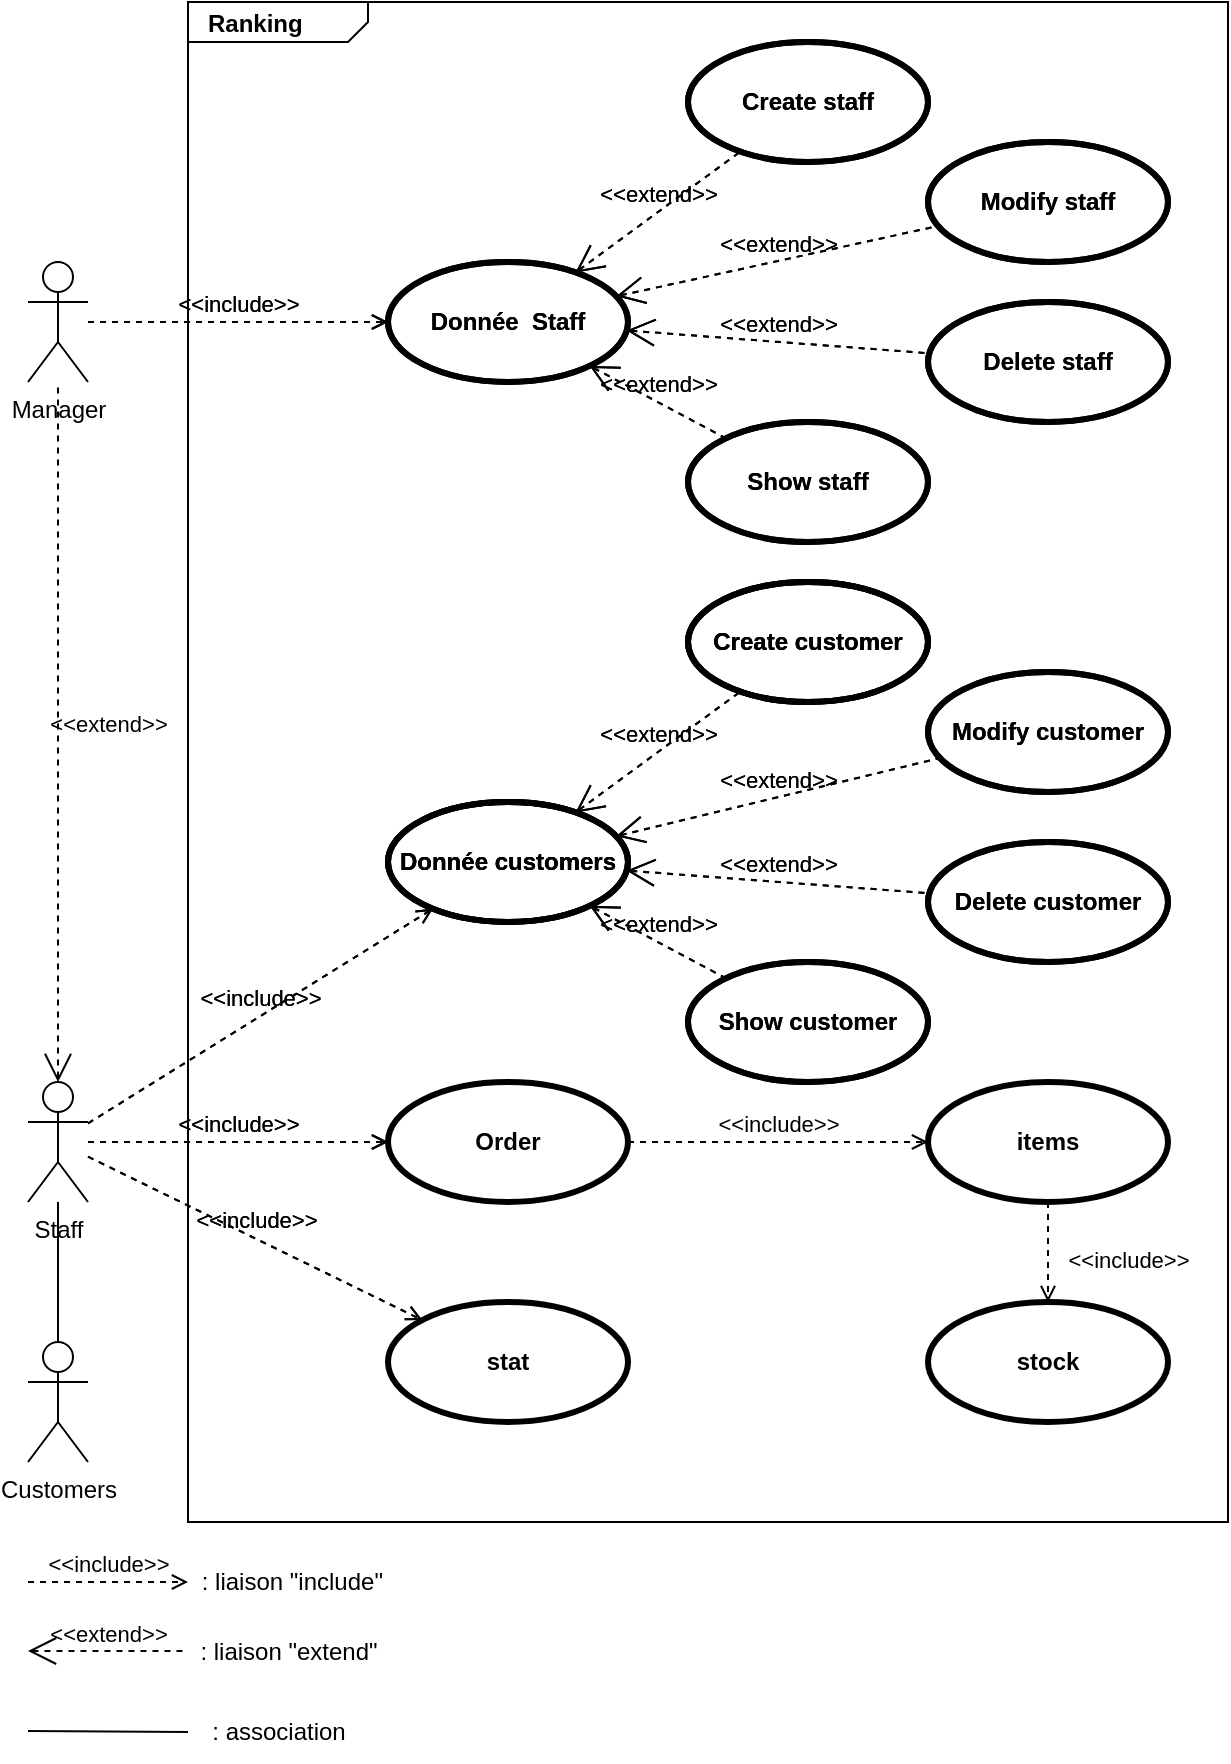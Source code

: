 <mxfile version="20.3.0" type="device" pages="5"><diagram id="yw_2JOUN2sELRxpjQE1k" name="Diag use case"><mxGraphModel dx="1038" dy="649" grid="1" gridSize="10" guides="1" tooltips="1" connect="1" arrows="1" fold="1" page="1" pageScale="1" pageWidth="827" pageHeight="1169" math="0" shadow="0"><root><mxCell id="0"/><mxCell id="1" parent="0"/><mxCell id="QHNm_jBr3AyCsfNkTOBc-62" value="&lt;p style=&quot;margin:0px;margin-top:4px;margin-left:10px;text-align:left;&quot;&gt;&lt;b&gt;Ranking&lt;/b&gt;&lt;/p&gt;" style="html=1;shape=mxgraph.sysml.package;html=1;overflow=fill;whiteSpace=wrap;fillColor=none;" parent="1" vertex="1"><mxGeometry x="120" y="40" width="520" height="760" as="geometry"/></mxCell><mxCell id="3awYt7qKahZpabFdS9xT-6" value="Staff" style="shape=umlActor;html=1;verticalLabelPosition=bottom;verticalAlign=top;align=center;fillColor=none;" parent="1" vertex="1"><mxGeometry x="40" y="580" width="30" height="60" as="geometry"/></mxCell><mxCell id="3awYt7qKahZpabFdS9xT-10" value="Donnée customers" style="shape=ellipse;html=1;strokeWidth=3;fontStyle=1;whiteSpace=wrap;align=center;perimeter=ellipsePerimeter;fillColor=none;" parent="1" vertex="1"><mxGeometry x="220" y="440" width="120" height="60" as="geometry"/></mxCell><mxCell id="3awYt7qKahZpabFdS9xT-11" value="Order" style="shape=ellipse;html=1;strokeWidth=3;fontStyle=1;whiteSpace=wrap;align=center;perimeter=ellipsePerimeter;fillColor=none;" parent="1" vertex="1"><mxGeometry x="220" y="580" width="120" height="60" as="geometry"/></mxCell><mxCell id="GmJ6NvU2K9QCvQzde59w-1" value="items" style="shape=ellipse;html=1;strokeWidth=3;fontStyle=1;whiteSpace=wrap;align=center;perimeter=ellipsePerimeter;fillColor=none;" parent="1" vertex="1"><mxGeometry x="490" y="580" width="120" height="60" as="geometry"/></mxCell><mxCell id="GmJ6NvU2K9QCvQzde59w-2" value="stock" style="shape=ellipse;html=1;strokeWidth=3;fontStyle=1;whiteSpace=wrap;align=center;perimeter=ellipsePerimeter;fillColor=none;" parent="1" vertex="1"><mxGeometry x="490" y="690" width="120" height="60" as="geometry"/></mxCell><mxCell id="GmJ6NvU2K9QCvQzde59w-5" value="&amp;lt;&amp;lt;include&amp;gt;&amp;gt;" style="edgeStyle=none;html=1;endArrow=open;verticalAlign=bottom;dashed=1;labelBackgroundColor=none;rounded=0;" parent="1" source="3awYt7qKahZpabFdS9xT-6" target="3awYt7qKahZpabFdS9xT-11" edge="1"><mxGeometry width="160" relative="1" as="geometry"><mxPoint x="190" y="400" as="sourcePoint"/><mxPoint x="350" y="400" as="targetPoint"/></mxGeometry></mxCell><mxCell id="GmJ6NvU2K9QCvQzde59w-6" value="&amp;lt;&amp;lt;include&amp;gt;&amp;gt;" style="edgeStyle=none;html=1;endArrow=open;verticalAlign=bottom;dashed=1;labelBackgroundColor=none;rounded=0;" parent="1" source="3awYt7qKahZpabFdS9xT-6" target="3awYt7qKahZpabFdS9xT-10" edge="1"><mxGeometry width="160" relative="1" as="geometry"><mxPoint x="80" y="546.0" as="sourcePoint"/><mxPoint x="237.059" y="504.118" as="targetPoint"/></mxGeometry></mxCell><mxCell id="GmJ6NvU2K9QCvQzde59w-7" value="&amp;lt;&amp;lt;include&amp;gt;&amp;gt;" style="edgeStyle=none;html=1;endArrow=open;verticalAlign=bottom;dashed=1;labelBackgroundColor=none;rounded=0;" parent="1" source="3awYt7qKahZpabFdS9xT-11" target="GmJ6NvU2K9QCvQzde59w-1" edge="1"><mxGeometry width="160" relative="1" as="geometry"><mxPoint x="90" y="556.0" as="sourcePoint"/><mxPoint x="247.059" y="514.118" as="targetPoint"/></mxGeometry></mxCell><mxCell id="GmJ6NvU2K9QCvQzde59w-8" value="&amp;lt;&amp;lt;include&amp;gt;&amp;gt;" style="edgeStyle=none;html=1;endArrow=open;verticalAlign=bottom;dashed=1;labelBackgroundColor=none;rounded=0;" parent="1" source="GmJ6NvU2K9QCvQzde59w-1" target="GmJ6NvU2K9QCvQzde59w-2" edge="1"><mxGeometry x="0.5" y="40" width="160" relative="1" as="geometry"><mxPoint x="100" y="566.0" as="sourcePoint"/><mxPoint x="257.059" y="524.118" as="targetPoint"/><mxPoint as="offset"/></mxGeometry></mxCell><mxCell id="GmJ6NvU2K9QCvQzde59w-10" value="&amp;lt;&amp;lt;include&amp;gt;&amp;gt;" style="edgeStyle=none;html=1;endArrow=open;verticalAlign=bottom;dashed=1;labelBackgroundColor=none;rounded=0;" parent="1" edge="1"><mxGeometry width="160" relative="1" as="geometry"><mxPoint x="70" y="200" as="sourcePoint"/><mxPoint x="220" y="200" as="targetPoint"/></mxGeometry></mxCell><mxCell id="QHNm_jBr3AyCsfNkTOBc-1" value="stat" style="shape=ellipse;html=1;strokeWidth=3;fontStyle=1;whiteSpace=wrap;align=center;perimeter=ellipsePerimeter;fillColor=none;" parent="1" vertex="1"><mxGeometry x="220" y="690" width="120" height="60" as="geometry"/></mxCell><mxCell id="QHNm_jBr3AyCsfNkTOBc-2" value="&amp;lt;&amp;lt;include&amp;gt;&amp;gt;" style="edgeStyle=none;html=1;endArrow=open;verticalAlign=bottom;dashed=1;labelBackgroundColor=none;rounded=0;" parent="1" source="3awYt7qKahZpabFdS9xT-6" target="QHNm_jBr3AyCsfNkTOBc-1" edge="1"><mxGeometry width="160" relative="1" as="geometry"><mxPoint x="80" y="549.333" as="sourcePoint"/><mxPoint x="230.236" y="542.656" as="targetPoint"/></mxGeometry></mxCell><mxCell id="QHNm_jBr3AyCsfNkTOBc-3" value="Modify customer" style="shape=ellipse;html=1;strokeWidth=3;fontStyle=1;whiteSpace=wrap;align=center;perimeter=ellipsePerimeter;fillColor=none;" parent="1" vertex="1"><mxGeometry x="490" y="375" width="120" height="60" as="geometry"/></mxCell><mxCell id="QHNm_jBr3AyCsfNkTOBc-4" value="Delete customer" style="shape=ellipse;html=1;strokeWidth=3;fontStyle=1;whiteSpace=wrap;align=center;perimeter=ellipsePerimeter;fillColor=none;" parent="1" vertex="1"><mxGeometry x="490" y="460" width="120" height="60" as="geometry"/></mxCell><mxCell id="QHNm_jBr3AyCsfNkTOBc-5" value="Show customer" style="shape=ellipse;html=1;strokeWidth=3;fontStyle=1;whiteSpace=wrap;align=center;perimeter=ellipsePerimeter;fillColor=none;" parent="1" vertex="1"><mxGeometry x="370" y="520" width="120" height="60" as="geometry"/></mxCell><mxCell id="QHNm_jBr3AyCsfNkTOBc-6" value="Create customer" style="shape=ellipse;html=1;strokeWidth=3;fontStyle=1;whiteSpace=wrap;align=center;perimeter=ellipsePerimeter;fillColor=none;" parent="1" vertex="1"><mxGeometry x="370" y="330" width="120" height="60" as="geometry"/></mxCell><mxCell id="QHNm_jBr3AyCsfNkTOBc-12" value="&amp;lt;&amp;lt;extend&amp;gt;&amp;gt;" style="edgeStyle=none;html=1;startArrow=open;endArrow=none;startSize=12;verticalAlign=bottom;dashed=1;labelBackgroundColor=none;rounded=0;" parent="1" source="3awYt7qKahZpabFdS9xT-10" target="QHNm_jBr3AyCsfNkTOBc-6" edge="1"><mxGeometry width="160" relative="1" as="geometry"><mxPoint x="210" y="470" as="sourcePoint"/><mxPoint x="370" y="470" as="targetPoint"/></mxGeometry></mxCell><mxCell id="QHNm_jBr3AyCsfNkTOBc-14" value="&amp;lt;&amp;lt;extend&amp;gt;&amp;gt;" style="edgeStyle=none;html=1;startArrow=open;endArrow=none;startSize=12;verticalAlign=bottom;dashed=1;labelBackgroundColor=none;rounded=0;" parent="1" source="3awYt7qKahZpabFdS9xT-10" target="QHNm_jBr3AyCsfNkTOBc-3" edge="1"><mxGeometry width="160" relative="1" as="geometry"><mxPoint x="323.818" y="455.219" as="sourcePoint"/><mxPoint x="406.2" y="394.787" as="targetPoint"/></mxGeometry></mxCell><mxCell id="QHNm_jBr3AyCsfNkTOBc-15" value="&amp;lt;&amp;lt;extend&amp;gt;&amp;gt;" style="edgeStyle=none;html=1;startArrow=open;endArrow=none;startSize=12;verticalAlign=bottom;dashed=1;labelBackgroundColor=none;rounded=0;" parent="1" source="3awYt7qKahZpabFdS9xT-10" target="QHNm_jBr3AyCsfNkTOBc-4" edge="1"><mxGeometry width="160" relative="1" as="geometry"><mxPoint x="344.209" y="467.141" as="sourcePoint"/><mxPoint x="505.94" y="428.014" as="targetPoint"/></mxGeometry></mxCell><mxCell id="QHNm_jBr3AyCsfNkTOBc-16" value="&amp;lt;&amp;lt;extend&amp;gt;&amp;gt;" style="edgeStyle=none;html=1;startArrow=open;endArrow=none;startSize=12;verticalAlign=bottom;dashed=1;labelBackgroundColor=none;rounded=0;" parent="1" source="3awYt7qKahZpabFdS9xT-10" target="QHNm_jBr3AyCsfNkTOBc-5" edge="1"><mxGeometry width="160" relative="1" as="geometry"><mxPoint x="349.397" y="484.243" as="sourcePoint"/><mxPoint x="500.648" y="495.604" as="targetPoint"/></mxGeometry></mxCell><mxCell id="QHNm_jBr3AyCsfNkTOBc-27" value="Donnée customers" style="shape=ellipse;html=1;strokeWidth=3;fontStyle=1;whiteSpace=wrap;align=center;perimeter=ellipsePerimeter;fillColor=none;" parent="1" vertex="1"><mxGeometry x="220" y="440" width="120" height="60" as="geometry"/></mxCell><mxCell id="QHNm_jBr3AyCsfNkTOBc-28" value="Create customer" style="shape=ellipse;html=1;strokeWidth=3;fontStyle=1;whiteSpace=wrap;align=center;perimeter=ellipsePerimeter;fillColor=none;" parent="1" vertex="1"><mxGeometry x="370" y="330" width="120" height="60" as="geometry"/></mxCell><mxCell id="QHNm_jBr3AyCsfNkTOBc-29" value="Delete staff" style="shape=ellipse;html=1;strokeWidth=3;fontStyle=1;whiteSpace=wrap;align=center;perimeter=ellipsePerimeter;fillColor=none;" parent="1" vertex="1"><mxGeometry x="490" y="190" width="120" height="60" as="geometry"/></mxCell><mxCell id="QHNm_jBr3AyCsfNkTOBc-30" value="Show staff" style="shape=ellipse;html=1;strokeWidth=3;fontStyle=1;whiteSpace=wrap;align=center;perimeter=ellipsePerimeter;fillColor=none;" parent="1" vertex="1"><mxGeometry x="370" y="250" width="120" height="60" as="geometry"/></mxCell><mxCell id="QHNm_jBr3AyCsfNkTOBc-31" value="&amp;lt;&amp;lt;extend&amp;gt;&amp;gt;" style="edgeStyle=none;html=1;startArrow=open;endArrow=none;startSize=12;verticalAlign=bottom;dashed=1;labelBackgroundColor=none;rounded=0;" parent="1" edge="1"><mxGeometry width="160" relative="1" as="geometry"><mxPoint x="313.818" y="175.219" as="sourcePoint"/><mxPoint x="396.2" y="114.787" as="targetPoint"/></mxGeometry></mxCell><mxCell id="QHNm_jBr3AyCsfNkTOBc-32" value="&amp;lt;&amp;lt;extend&amp;gt;&amp;gt;" style="edgeStyle=none;html=1;startArrow=open;endArrow=none;startSize=12;verticalAlign=bottom;dashed=1;labelBackgroundColor=none;rounded=0;" parent="1" target="QHNm_jBr3AyCsfNkTOBc-37" edge="1"><mxGeometry width="160" relative="1" as="geometry"><mxPoint x="334.209" y="187.141" as="sourcePoint"/><mxPoint x="495.94" y="148.014" as="targetPoint"/></mxGeometry></mxCell><mxCell id="QHNm_jBr3AyCsfNkTOBc-33" value="&amp;lt;&amp;lt;extend&amp;gt;&amp;gt;" style="edgeStyle=none;html=1;startArrow=open;endArrow=none;startSize=12;verticalAlign=bottom;dashed=1;labelBackgroundColor=none;rounded=0;" parent="1" target="QHNm_jBr3AyCsfNkTOBc-29" edge="1"><mxGeometry width="160" relative="1" as="geometry"><mxPoint x="339.397" y="204.243" as="sourcePoint"/><mxPoint x="505.94" y="158.014" as="targetPoint"/></mxGeometry></mxCell><mxCell id="QHNm_jBr3AyCsfNkTOBc-34" value="&amp;lt;&amp;lt;extend&amp;gt;&amp;gt;" style="edgeStyle=none;html=1;startArrow=open;endArrow=none;startSize=12;verticalAlign=bottom;dashed=1;labelBackgroundColor=none;rounded=0;" parent="1" target="QHNm_jBr3AyCsfNkTOBc-30" edge="1"><mxGeometry width="160" relative="1" as="geometry"><mxPoint x="320.885" y="221.957" as="sourcePoint"/><mxPoint x="500.648" y="225.604" as="targetPoint"/></mxGeometry></mxCell><mxCell id="QHNm_jBr3AyCsfNkTOBc-35" value="Donnée&amp;nbsp; Staff" style="shape=ellipse;html=1;strokeWidth=3;fontStyle=1;whiteSpace=wrap;align=center;perimeter=ellipsePerimeter;fillColor=none;" parent="1" vertex="1"><mxGeometry x="220" y="170" width="120" height="60" as="geometry"/></mxCell><mxCell id="QHNm_jBr3AyCsfNkTOBc-36" value="Create staff" style="shape=ellipse;html=1;strokeWidth=3;fontStyle=1;whiteSpace=wrap;align=center;perimeter=ellipsePerimeter;fillColor=none;" parent="1" vertex="1"><mxGeometry x="370" y="60" width="120" height="60" as="geometry"/></mxCell><mxCell id="QHNm_jBr3AyCsfNkTOBc-37" value="Modify staff" style="shape=ellipse;html=1;strokeWidth=3;fontStyle=1;whiteSpace=wrap;align=center;perimeter=ellipsePerimeter;fillColor=none;" parent="1" vertex="1"><mxGeometry x="490" y="110" width="120" height="60" as="geometry"/></mxCell><mxCell id="QHNm_jBr3AyCsfNkTOBc-39" value="&amp;lt;&amp;lt;include&amp;gt;&amp;gt;" style="edgeStyle=none;html=1;endArrow=open;verticalAlign=bottom;dashed=1;labelBackgroundColor=none;rounded=0;" parent="1" edge="1"><mxGeometry width="160" relative="1" as="geometry"><mxPoint x="70" y="200" as="sourcePoint"/><mxPoint x="220" y="200" as="targetPoint"/></mxGeometry></mxCell><mxCell id="QHNm_jBr3AyCsfNkTOBc-40" value="Donnée&amp;nbsp; Staff" style="shape=ellipse;html=1;strokeWidth=3;fontStyle=1;whiteSpace=wrap;align=center;perimeter=ellipsePerimeter;fillColor=none;" parent="1" vertex="1"><mxGeometry x="220" y="170" width="120" height="60" as="geometry"/></mxCell><mxCell id="QHNm_jBr3AyCsfNkTOBc-41" value="Create staff" style="shape=ellipse;html=1;strokeWidth=3;fontStyle=1;whiteSpace=wrap;align=center;perimeter=ellipsePerimeter;fillColor=none;" parent="1" vertex="1"><mxGeometry x="370" y="60" width="120" height="60" as="geometry"/></mxCell><mxCell id="QHNm_jBr3AyCsfNkTOBc-42" value="&amp;lt;&amp;lt;extend&amp;gt;&amp;gt;" style="edgeStyle=none;html=1;startArrow=open;endArrow=none;startSize=12;verticalAlign=bottom;dashed=1;labelBackgroundColor=none;rounded=0;" parent="1" edge="1"><mxGeometry width="160" relative="1" as="geometry"><mxPoint x="313.818" y="175.219" as="sourcePoint"/><mxPoint x="396.2" y="114.787" as="targetPoint"/></mxGeometry></mxCell><mxCell id="QHNm_jBr3AyCsfNkTOBc-43" value="&amp;lt;&amp;lt;extend&amp;gt;&amp;gt;" style="edgeStyle=none;html=1;startArrow=open;endArrow=none;startSize=12;verticalAlign=bottom;dashed=1;labelBackgroundColor=none;rounded=0;" parent="1" target="QHNm_jBr3AyCsfNkTOBc-48" edge="1"><mxGeometry width="160" relative="1" as="geometry"><mxPoint x="334.209" y="187.141" as="sourcePoint"/><mxPoint x="495.94" y="148.014" as="targetPoint"/></mxGeometry></mxCell><mxCell id="QHNm_jBr3AyCsfNkTOBc-44" value="&amp;lt;&amp;lt;extend&amp;gt;&amp;gt;" style="edgeStyle=none;html=1;startArrow=open;endArrow=none;startSize=12;verticalAlign=bottom;dashed=1;labelBackgroundColor=none;rounded=0;" parent="1" target="QHNm_jBr3AyCsfNkTOBc-47" edge="1"><mxGeometry width="160" relative="1" as="geometry"><mxPoint x="339.397" y="204.243" as="sourcePoint"/><mxPoint x="505.94" y="158.014" as="targetPoint"/></mxGeometry></mxCell><mxCell id="QHNm_jBr3AyCsfNkTOBc-45" value="&amp;lt;&amp;lt;extend&amp;gt;&amp;gt;" style="edgeStyle=none;html=1;startArrow=open;endArrow=none;startSize=12;verticalAlign=bottom;dashed=1;labelBackgroundColor=none;rounded=0;" parent="1" target="QHNm_jBr3AyCsfNkTOBc-46" edge="1"><mxGeometry width="160" relative="1" as="geometry"><mxPoint x="320.885" y="221.957" as="sourcePoint"/><mxPoint x="500.648" y="225.604" as="targetPoint"/></mxGeometry></mxCell><mxCell id="QHNm_jBr3AyCsfNkTOBc-46" value="Show staff" style="shape=ellipse;html=1;strokeWidth=3;fontStyle=1;whiteSpace=wrap;align=center;perimeter=ellipsePerimeter;fillColor=none;" parent="1" vertex="1"><mxGeometry x="370" y="250" width="120" height="60" as="geometry"/></mxCell><mxCell id="QHNm_jBr3AyCsfNkTOBc-47" value="Delete staff" style="shape=ellipse;html=1;strokeWidth=3;fontStyle=1;whiteSpace=wrap;align=center;perimeter=ellipsePerimeter;fillColor=none;" parent="1" vertex="1"><mxGeometry x="490" y="190" width="120" height="60" as="geometry"/></mxCell><mxCell id="QHNm_jBr3AyCsfNkTOBc-48" value="Modify staff" style="shape=ellipse;html=1;strokeWidth=3;fontStyle=1;whiteSpace=wrap;align=center;perimeter=ellipsePerimeter;fillColor=none;" parent="1" vertex="1"><mxGeometry x="490" y="110" width="120" height="60" as="geometry"/></mxCell><mxCell id="QHNm_jBr3AyCsfNkTOBc-49" value="Create customer" style="shape=ellipse;html=1;strokeWidth=3;fontStyle=1;whiteSpace=wrap;align=center;perimeter=ellipsePerimeter;fillColor=none;" parent="1" vertex="1"><mxGeometry x="370" y="330" width="120" height="60" as="geometry"/></mxCell><mxCell id="QHNm_jBr3AyCsfNkTOBc-50" value="Donnée customers" style="shape=ellipse;html=1;strokeWidth=3;fontStyle=1;whiteSpace=wrap;align=center;perimeter=ellipsePerimeter;fillColor=none;" parent="1" vertex="1"><mxGeometry x="220" y="440" width="120" height="60" as="geometry"/></mxCell><mxCell id="QHNm_jBr3AyCsfNkTOBc-51" value="&amp;lt;&amp;lt;extend&amp;gt;&amp;gt;" style="edgeStyle=none;html=1;startArrow=open;endArrow=none;startSize=12;verticalAlign=bottom;dashed=1;labelBackgroundColor=none;rounded=0;" parent="1" edge="1"><mxGeometry width="160" relative="1" as="geometry"><mxPoint x="313.818" y="445.219" as="sourcePoint"/><mxPoint x="396.2" y="384.787" as="targetPoint"/></mxGeometry></mxCell><mxCell id="QHNm_jBr3AyCsfNkTOBc-52" value="&amp;lt;&amp;lt;extend&amp;gt;&amp;gt;" style="edgeStyle=none;html=1;startArrow=open;endArrow=none;startSize=12;verticalAlign=bottom;dashed=1;labelBackgroundColor=none;rounded=0;" parent="1" target="QHNm_jBr3AyCsfNkTOBc-57" edge="1"><mxGeometry width="160" relative="1" as="geometry"><mxPoint x="334.209" y="457.141" as="sourcePoint"/><mxPoint x="406.2" y="394.787" as="targetPoint"/></mxGeometry></mxCell><mxCell id="QHNm_jBr3AyCsfNkTOBc-53" value="&amp;lt;&amp;lt;extend&amp;gt;&amp;gt;" style="edgeStyle=none;html=1;startArrow=open;endArrow=none;startSize=12;verticalAlign=bottom;dashed=1;labelBackgroundColor=none;rounded=0;" parent="1" target="QHNm_jBr3AyCsfNkTOBc-56" edge="1"><mxGeometry width="160" relative="1" as="geometry"><mxPoint x="339.397" y="474.243" as="sourcePoint"/><mxPoint x="505.94" y="428.014" as="targetPoint"/></mxGeometry></mxCell><mxCell id="QHNm_jBr3AyCsfNkTOBc-54" value="&amp;lt;&amp;lt;extend&amp;gt;&amp;gt;" style="edgeStyle=none;html=1;startArrow=open;endArrow=none;startSize=12;verticalAlign=bottom;dashed=1;labelBackgroundColor=none;rounded=0;" parent="1" target="QHNm_jBr3AyCsfNkTOBc-55" edge="1"><mxGeometry width="160" relative="1" as="geometry"><mxPoint x="320.885" y="491.957" as="sourcePoint"/><mxPoint x="500.648" y="495.604" as="targetPoint"/></mxGeometry></mxCell><mxCell id="QHNm_jBr3AyCsfNkTOBc-55" value="Show customer" style="shape=ellipse;html=1;strokeWidth=3;fontStyle=1;whiteSpace=wrap;align=center;perimeter=ellipsePerimeter;fillColor=none;" parent="1" vertex="1"><mxGeometry x="370" y="520" width="120" height="60" as="geometry"/></mxCell><mxCell id="QHNm_jBr3AyCsfNkTOBc-56" value="Delete customer" style="shape=ellipse;html=1;strokeWidth=3;fontStyle=1;whiteSpace=wrap;align=center;perimeter=ellipsePerimeter;fillColor=none;" parent="1" vertex="1"><mxGeometry x="490" y="460" width="120" height="60" as="geometry"/></mxCell><mxCell id="QHNm_jBr3AyCsfNkTOBc-57" value="Modify customer" style="shape=ellipse;html=1;strokeWidth=3;fontStyle=1;whiteSpace=wrap;align=center;perimeter=ellipsePerimeter;fillColor=none;" parent="1" vertex="1"><mxGeometry x="490" y="375" width="120" height="60" as="geometry"/></mxCell><mxCell id="QHNm_jBr3AyCsfNkTOBc-58" value="&amp;lt;&amp;lt;include&amp;gt;&amp;gt;" style="edgeStyle=none;html=1;endArrow=open;verticalAlign=bottom;dashed=1;labelBackgroundColor=none;rounded=0;" parent="1" edge="1"><mxGeometry width="160" relative="1" as="geometry"><mxPoint x="70" y="600.667" as="sourcePoint"/><mxPoint x="242.417" y="493.385" as="targetPoint"/></mxGeometry></mxCell><mxCell id="QHNm_jBr3AyCsfNkTOBc-59" value="&amp;lt;&amp;lt;include&amp;gt;&amp;gt;" style="edgeStyle=none;html=1;endArrow=open;verticalAlign=bottom;dashed=1;labelBackgroundColor=none;rounded=0;" parent="1" edge="1"><mxGeometry width="160" relative="1" as="geometry"><mxPoint x="70" y="610" as="sourcePoint"/><mxPoint x="220" y="610" as="targetPoint"/></mxGeometry></mxCell><mxCell id="QHNm_jBr3AyCsfNkTOBc-60" value="&amp;lt;&amp;lt;include&amp;gt;&amp;gt;" style="edgeStyle=none;html=1;endArrow=open;verticalAlign=bottom;dashed=1;labelBackgroundColor=none;rounded=0;" parent="1" edge="1"><mxGeometry width="160" relative="1" as="geometry"><mxPoint x="70" y="617.333" as="sourcePoint"/><mxPoint x="237.1" y="699.026" as="targetPoint"/></mxGeometry></mxCell><mxCell id="QHNm_jBr3AyCsfNkTOBc-63" value="Customers" style="shape=umlActor;html=1;verticalLabelPosition=bottom;verticalAlign=top;align=center;fillColor=none;" parent="1" vertex="1"><mxGeometry x="40" y="710" width="30" height="60" as="geometry"/></mxCell><mxCell id="QHNm_jBr3AyCsfNkTOBc-64" value="Manager" style="shape=umlActor;html=1;verticalLabelPosition=bottom;verticalAlign=top;align=center;fillColor=none;" parent="1" vertex="1"><mxGeometry x="40" y="170" width="30" height="60" as="geometry"/></mxCell><mxCell id="QHNm_jBr3AyCsfNkTOBc-65" value="&amp;lt;&amp;lt;extend&amp;gt;&amp;gt;" style="edgeStyle=none;html=1;startArrow=open;endArrow=none;startSize=12;verticalAlign=bottom;dashed=1;labelBackgroundColor=none;rounded=0;" parent="1" source="3awYt7qKahZpabFdS9xT-6" target="QHNm_jBr3AyCsfNkTOBc-64" edge="1"><mxGeometry x="-0.029" y="-25" width="160" relative="1" as="geometry"><mxPoint x="180" y="460" as="sourcePoint"/><mxPoint x="340" y="460" as="targetPoint"/><mxPoint as="offset"/></mxGeometry></mxCell><mxCell id="QHNm_jBr3AyCsfNkTOBc-69" value="&amp;lt;&amp;lt;include&amp;gt;&amp;gt;" style="edgeStyle=none;html=1;endArrow=open;verticalAlign=bottom;dashed=1;labelBackgroundColor=none;rounded=0;" parent="1" edge="1"><mxGeometry width="160" relative="1" as="geometry"><mxPoint x="40" y="830" as="sourcePoint"/><mxPoint x="120" y="830" as="targetPoint"/></mxGeometry></mxCell><mxCell id="QHNm_jBr3AyCsfNkTOBc-70" value="&amp;nbsp;: liaison &quot;include&quot;" style="text;html=1;align=center;verticalAlign=middle;resizable=0;points=[];autosize=1;strokeColor=none;fillColor=none;" parent="1" vertex="1"><mxGeometry x="110" y="815" width="120" height="30" as="geometry"/></mxCell><mxCell id="QHNm_jBr3AyCsfNkTOBc-71" value="&amp;lt;&amp;lt;extend&amp;gt;&amp;gt;" style="edgeStyle=none;html=1;startArrow=open;endArrow=none;startSize=12;verticalAlign=bottom;dashed=1;labelBackgroundColor=none;rounded=0;" parent="1" edge="1"><mxGeometry width="160" relative="1" as="geometry"><mxPoint x="40" y="864.5" as="sourcePoint"/><mxPoint x="120" y="864.5" as="targetPoint"/></mxGeometry></mxCell><mxCell id="QHNm_jBr3AyCsfNkTOBc-72" value=": liaison &quot;extend&quot;" style="text;html=1;align=center;verticalAlign=middle;resizable=0;points=[];autosize=1;strokeColor=none;fillColor=none;" parent="1" vertex="1"><mxGeometry x="115" y="850" width="110" height="30" as="geometry"/></mxCell><mxCell id="QHNm_jBr3AyCsfNkTOBc-74" value=": association" style="text;html=1;align=center;verticalAlign=middle;resizable=0;points=[];autosize=1;strokeColor=none;fillColor=none;" parent="1" vertex="1"><mxGeometry x="120" y="890" width="90" height="30" as="geometry"/></mxCell><mxCell id="QHNm_jBr3AyCsfNkTOBc-76" value="" style="edgeStyle=none;html=1;endArrow=none;verticalAlign=bottom;rounded=0;entryX=0.5;entryY=0;entryDx=0;entryDy=0;entryPerimeter=0;" parent="1" source="3awYt7qKahZpabFdS9xT-6" target="QHNm_jBr3AyCsfNkTOBc-63" edge="1"><mxGeometry width="160" relative="1" as="geometry"><mxPoint x="280" y="670" as="sourcePoint"/><mxPoint x="440" y="670" as="targetPoint"/></mxGeometry></mxCell><mxCell id="QHNm_jBr3AyCsfNkTOBc-77" value="" style="edgeStyle=none;html=1;endArrow=none;verticalAlign=bottom;rounded=0;" parent="1" edge="1"><mxGeometry width="160" relative="1" as="geometry"><mxPoint x="40" y="904.5" as="sourcePoint"/><mxPoint x="120" y="905" as="targetPoint"/></mxGeometry></mxCell></root></mxGraphModel></diagram><diagram id="9SzkXUUQq0qsE2Vf529B" name="diag séquence personnel create"><mxGraphModel dx="1038" dy="649" grid="1" gridSize="10" guides="1" tooltips="1" connect="1" arrows="1" fold="1" page="1" pageScale="1" pageWidth="827" pageHeight="1169" math="0" shadow="0"><root><mxCell id="0"/><mxCell id="1" parent="0"/><mxCell id="z8kgbv1pqhloukU-Y6QI-2" value="&lt;p style=&quot;margin:13px;&quot;&gt;&lt;b&gt;&lt;i&gt;Manager&lt;/i&gt;&lt;/b&gt;&lt;/p&gt;" style="shape=rect;html=1;overflow=fill;whiteSpace=wrap;align=center;fillColor=none;" parent="1" vertex="1"><mxGeometry x="70" y="110" width="80" height="40" as="geometry"/></mxCell><mxCell id="z8kgbv1pqhloukU-Y6QI-3" value="" style="shape=umlActor;html=1;verticalLabelPosition=bottom;verticalAlign=top;align=center;fillColor=none;" parent="1" vertex="1"><mxGeometry x="95" y="50" width="30" height="60" as="geometry"/></mxCell><mxCell id="z8kgbv1pqhloukU-Y6QI-4" value="&lt;p style=&quot;margin:13px;&quot;&gt;&lt;b&gt;&lt;i&gt;Interface&lt;/i&gt;&lt;/b&gt;&lt;/p&gt;" style="shape=rect;html=1;overflow=fill;whiteSpace=wrap;align=center;fillColor=none;" parent="1" vertex="1"><mxGeometry x="210" y="110" width="80" height="40" as="geometry"/></mxCell><mxCell id="z8kgbv1pqhloukU-Y6QI-5" value="&lt;p style=&quot;margin:13px;&quot;&gt;&lt;b&gt;&lt;i&gt;Controller&lt;/i&gt;&lt;/b&gt;&lt;/p&gt;" style="shape=rect;html=1;overflow=fill;whiteSpace=wrap;align=center;fillColor=none;" parent="1" vertex="1"><mxGeometry x="350" y="110" width="80" height="40" as="geometry"/></mxCell><mxCell id="z8kgbv1pqhloukU-Y6QI-6" value="" style="endArrow=none;dashed=1;html=1;rounded=0;entryX=0.5;entryY=1;entryDx=0;entryDy=0;exitX=0.127;exitY=1.007;exitDx=0;exitDy=0;exitPerimeter=0;" parent="1" target="z8kgbv1pqhloukU-Y6QI-2" edge="1"><mxGeometry width="50" height="50" relative="1" as="geometry"><mxPoint x="109.85" y="492.31" as="sourcePoint"/><mxPoint x="440" y="260" as="targetPoint"/></mxGeometry></mxCell><mxCell id="z8kgbv1pqhloukU-Y6QI-7" value="" style="endArrow=none;dashed=1;html=1;rounded=0;entryX=0.5;entryY=1;entryDx=0;entryDy=0;exitX=0.5;exitY=1;exitDx=0;exitDy=0;startArrow=none;" parent="1" source="z8kgbv1pqhloukU-Y6QI-10" edge="1"><mxGeometry width="50" height="50" relative="1" as="geometry"><mxPoint x="249.5" y="841.36" as="sourcePoint"/><mxPoint x="249.66" y="150" as="targetPoint"/></mxGeometry></mxCell><mxCell id="z8kgbv1pqhloukU-Y6QI-8" value="" style="endArrow=none;dashed=1;html=1;rounded=0;entryX=0.5;entryY=1;entryDx=0;entryDy=0;exitX=0.636;exitY=0.999;exitDx=0;exitDy=0;exitPerimeter=0;" parent="1" edge="1"><mxGeometry width="50" height="50" relative="1" as="geometry"><mxPoint x="389.8" y="489.67" as="sourcePoint"/><mxPoint x="389.66" y="150" as="targetPoint"/></mxGeometry></mxCell><mxCell id="z8kgbv1pqhloukU-Y6QI-9" value="" style="rounded=0;whiteSpace=wrap;html=1;fillColor=default;" parent="1" vertex="1"><mxGeometry x="100" y="200" width="20" height="280" as="geometry"/></mxCell><mxCell id="z8kgbv1pqhloukU-Y6QI-10" value="" style="rounded=0;whiteSpace=wrap;html=1;fillColor=default;" parent="1" vertex="1"><mxGeometry x="240" y="200" width="20" height="280" as="geometry"/></mxCell><mxCell id="z8kgbv1pqhloukU-Y6QI-11" value="" style="endArrow=none;dashed=1;html=1;rounded=0;entryX=0.5;entryY=1;entryDx=0;entryDy=0;exitX=0.383;exitY=0.999;exitDx=0;exitDy=0;exitPerimeter=0;" parent="1" target="z8kgbv1pqhloukU-Y6QI-10" edge="1"><mxGeometry width="50" height="50" relative="1" as="geometry"><mxPoint x="250.65" y="489.67" as="sourcePoint"/><mxPoint x="249.66" y="150" as="targetPoint"/></mxGeometry></mxCell><mxCell id="z8kgbv1pqhloukU-Y6QI-12" value="" style="rounded=0;whiteSpace=wrap;html=1;fillColor=default;" parent="1" vertex="1"><mxGeometry x="380" y="200" width="20" height="280" as="geometry"/></mxCell><mxCell id="z8kgbv1pqhloukU-Y6QI-13" value="" style="endArrow=classic;html=1;rounded=0;" parent="1" edge="1"><mxGeometry width="50" height="50" relative="1" as="geometry"><mxPoint x="120" y="218" as="sourcePoint"/><mxPoint x="240" y="218" as="targetPoint"/></mxGeometry></mxCell><mxCell id="z8kgbv1pqhloukU-Y6QI-14" value="search();" style="text;html=1;align=center;verticalAlign=middle;resizable=0;points=[];autosize=1;strokeColor=none;fillColor=none;" parent="1" vertex="1"><mxGeometry x="145" y="190" width="70" height="30" as="geometry"/></mxCell><mxCell id="z8kgbv1pqhloukU-Y6QI-15" value="" style="edgeStyle=none;html=1;endSize=12;endArrow=block;endFill=0;dashed=1;rounded=0;exitX=-0.02;exitY=0.163;exitDx=0;exitDy=0;exitPerimeter=0;" parent="1" edge="1"><mxGeometry width="160" relative="1" as="geometry"><mxPoint x="239.6" y="459" as="sourcePoint"/><mxPoint x="120" y="459.1" as="targetPoint"/></mxGeometry></mxCell><mxCell id="z8kgbv1pqhloukU-Y6QI-16" value="Confirmation de &lt;br&gt;l'ajoutdu nouveau &lt;br&gt;personnel" style="text;html=1;align=center;verticalAlign=middle;resizable=0;points=[];autosize=1;strokeColor=none;fillColor=none;" parent="1" vertex="1"><mxGeometry x="120" y="400" width="120" height="60" as="geometry"/></mxCell><mxCell id="z8kgbv1pqhloukU-Y6QI-17" value="" style="endArrow=classic;html=1;rounded=0;exitX=1.1;exitY=0.035;exitDx=0;exitDy=0;exitPerimeter=0;entryX=0.02;entryY=0.035;entryDx=0;entryDy=0;entryPerimeter=0;" parent="1" edge="1"><mxGeometry width="50" height="50" relative="1" as="geometry"><mxPoint x="401.6" y="248" as="sourcePoint"/><mxPoint x="520" y="248" as="targetPoint"/></mxGeometry></mxCell><mxCell id="z8kgbv1pqhloukU-Y6QI-18" value="createStaff();" style="text;html=1;align=center;verticalAlign=middle;resizable=0;points=[];autosize=1;strokeColor=none;fillColor=none;" parent="1" vertex="1"><mxGeometry x="410" y="220" width="90" height="30" as="geometry"/></mxCell><mxCell id="z8kgbv1pqhloukU-Y6QI-19" value="" style="endArrow=classic;html=1;rounded=0;exitX=1.1;exitY=0.035;exitDx=0;exitDy=0;exitPerimeter=0;entryX=0.02;entryY=0.035;entryDx=0;entryDy=0;entryPerimeter=0;" parent="1" edge="1"><mxGeometry width="50" height="50" relative="1" as="geometry"><mxPoint x="261.6" y="240" as="sourcePoint"/><mxPoint x="380" y="240" as="targetPoint"/></mxGeometry></mxCell><mxCell id="z8kgbv1pqhloukU-Y6QI-20" value="" style="edgeStyle=none;html=1;endSize=12;endArrow=block;endFill=0;dashed=1;rounded=0;exitX=-0.02;exitY=0.163;exitDx=0;exitDy=0;exitPerimeter=0;" parent="1" edge="1"><mxGeometry width="160" relative="1" as="geometry"><mxPoint x="379.6" y="423" as="sourcePoint"/><mxPoint x="260" y="423.1" as="targetPoint"/></mxGeometry></mxCell><mxCell id="z8kgbv1pqhloukU-Y6QI-21" value="updateBDD();" style="text;html=1;align=center;verticalAlign=middle;resizable=0;points=[];autosize=1;strokeColor=none;fillColor=none;" parent="1" vertex="1"><mxGeometry x="415" y="290" width="100" height="30" as="geometry"/></mxCell><mxCell id="z8kgbv1pqhloukU-Y6QI-22" value="&lt;p style=&quot;margin:13px;&quot;&gt;&lt;b&gt;&lt;i&gt;BDD&lt;/i&gt;&lt;/b&gt;&lt;/p&gt;" style="shape=rect;html=1;overflow=fill;whiteSpace=wrap;align=center;fillColor=none;" parent="1" vertex="1"><mxGeometry x="490" y="110" width="80" height="40" as="geometry"/></mxCell><mxCell id="z8kgbv1pqhloukU-Y6QI-23" value="" style="endArrow=none;dashed=1;html=1;rounded=0;entryX=0.5;entryY=1;entryDx=0;entryDy=0;exitX=0.894;exitY=1.007;exitDx=0;exitDy=0;exitPerimeter=0;" parent="1" edge="1"><mxGeometry width="50" height="50" relative="1" as="geometry"><mxPoint x="531.7" y="492.31" as="sourcePoint"/><mxPoint x="529.66" y="150" as="targetPoint"/></mxGeometry></mxCell><mxCell id="z8kgbv1pqhloukU-Y6QI-24" value="" style="rounded=0;whiteSpace=wrap;html=1;fillColor=default;" parent="1" vertex="1"><mxGeometry x="520" y="200" width="20" height="110" as="geometry"/></mxCell><mxCell id="z8kgbv1pqhloukU-Y6QI-25" value="verify();" style="text;html=1;align=center;verticalAlign=middle;resizable=0;points=[];autosize=1;strokeColor=none;fillColor=none;" parent="1" vertex="1"><mxGeometry x="290" y="209" width="60" height="30" as="geometry"/></mxCell><mxCell id="z8kgbv1pqhloukU-Y6QI-26" value="" style="edgeStyle=none;html=1;endSize=12;endArrow=block;endFill=0;dashed=1;rounded=0;exitX=-0.02;exitY=0.163;exitDx=0;exitDy=0;exitPerimeter=0;" parent="1" edge="1"><mxGeometry width="160" relative="1" as="geometry"><mxPoint x="520.6" y="290" as="sourcePoint"/><mxPoint x="401" y="290.1" as="targetPoint"/></mxGeometry></mxCell><mxCell id="z8kgbv1pqhloukU-Y6QI-27" value="Message de&lt;br&gt;confirmation" style="text;html=1;align=center;verticalAlign=middle;resizable=0;points=[];autosize=1;strokeColor=none;fillColor=none;" parent="1" vertex="1"><mxGeometry x="275" y="385" width="90" height="40" as="geometry"/></mxCell><mxCell id="z8kgbv1pqhloukU-Y6QI-28" value="" style="rounded=0;whiteSpace=wrap;html=1;fillColor=default;" parent="1" vertex="1"><mxGeometry x="390" y="360" width="20" height="30" as="geometry"/></mxCell><mxCell id="z8kgbv1pqhloukU-Y6QI-29" value="" style="endArrow=classic;html=1;rounded=0;exitX=1;exitY=0.25;exitDx=0;exitDy=0;edgeStyle=orthogonalEdgeStyle;entryX=1;entryY=0.75;entryDx=0;entryDy=0;" parent="1" edge="1"><mxGeometry width="50" height="50" relative="1" as="geometry"><mxPoint x="410" y="367.5" as="sourcePoint"/><mxPoint x="410" y="382.5" as="targetPoint"/><Array as="points"><mxPoint x="430" y="368"/><mxPoint x="430" y="383"/></Array></mxGeometry></mxCell><mxCell id="z8kgbv1pqhloukU-Y6QI-30" value="Validate" style="text;html=1;align=center;verticalAlign=middle;resizable=0;points=[];autosize=1;strokeColor=none;fillColor=none;" parent="1" vertex="1"><mxGeometry x="425" y="360" width="70" height="30" as="geometry"/></mxCell></root></mxGraphModel></diagram><diagram name="diag séquence personnel modify" id="Wh5UHaIl6lyUIYbyYcv8"><mxGraphModel dx="1038" dy="649" grid="1" gridSize="10" guides="1" tooltips="1" connect="1" arrows="1" fold="1" page="1" pageScale="1" pageWidth="827" pageHeight="1169" math="0" shadow="0"><root><mxCell id="dOU7abhV9AMvf6N2a-eF-0"/><mxCell id="dOU7abhV9AMvf6N2a-eF-1" parent="dOU7abhV9AMvf6N2a-eF-0"/><mxCell id="gnsx1LVPLH3RXme08SIf-0" value="&lt;p style=&quot;margin:0px;margin-top:4px;margin-left:10px;text-align:left;&quot;&gt;&lt;b&gt;Modify&lt;/b&gt;&lt;/p&gt;" style="html=1;shape=mxgraph.sysml.package;html=1;overflow=fill;whiteSpace=wrap;fillColor=none;labelX=58;" parent="dOU7abhV9AMvf6N2a-eF-1" vertex="1"><mxGeometry x="40" y="160" width="550" height="330" as="geometry"/></mxCell><mxCell id="gnsx1LVPLH3RXme08SIf-1" value="&lt;p style=&quot;margin:13px;&quot;&gt;&lt;b&gt;&lt;i&gt;Manager&lt;/i&gt;&lt;/b&gt;&lt;/p&gt;" style="shape=rect;html=1;overflow=fill;whiteSpace=wrap;align=center;fillColor=none;" parent="dOU7abhV9AMvf6N2a-eF-1" vertex="1"><mxGeometry x="70" y="110" width="80" height="40" as="geometry"/></mxCell><mxCell id="gnsx1LVPLH3RXme08SIf-2" value="" style="shape=umlActor;html=1;verticalLabelPosition=bottom;verticalAlign=top;align=center;fillColor=none;" parent="dOU7abhV9AMvf6N2a-eF-1" vertex="1"><mxGeometry x="95" y="50" width="30" height="60" as="geometry"/></mxCell><mxCell id="gnsx1LVPLH3RXme08SIf-3" value="&lt;p style=&quot;margin:13px;&quot;&gt;&lt;b&gt;&lt;i&gt;Interface&lt;/i&gt;&lt;/b&gt;&lt;/p&gt;" style="shape=rect;html=1;overflow=fill;whiteSpace=wrap;align=center;fillColor=none;" parent="dOU7abhV9AMvf6N2a-eF-1" vertex="1"><mxGeometry x="210" y="110" width="80" height="40" as="geometry"/></mxCell><mxCell id="gnsx1LVPLH3RXme08SIf-4" value="&lt;p style=&quot;margin:13px;&quot;&gt;&lt;b&gt;&lt;i&gt;Controller&lt;/i&gt;&lt;/b&gt;&lt;/p&gt;" style="shape=rect;html=1;overflow=fill;whiteSpace=wrap;align=center;fillColor=none;" parent="dOU7abhV9AMvf6N2a-eF-1" vertex="1"><mxGeometry x="350" y="110" width="80" height="40" as="geometry"/></mxCell><mxCell id="gnsx1LVPLH3RXme08SIf-5" value="" style="endArrow=none;dashed=1;html=1;rounded=0;entryX=0.5;entryY=1;entryDx=0;entryDy=0;exitX=0.127;exitY=1.007;exitDx=0;exitDy=0;exitPerimeter=0;" parent="dOU7abhV9AMvf6N2a-eF-1" source="gnsx1LVPLH3RXme08SIf-0" target="gnsx1LVPLH3RXme08SIf-1" edge="1"><mxGeometry width="50" height="50" relative="1" as="geometry"><mxPoint x="110" y="410" as="sourcePoint"/><mxPoint x="440" y="260" as="targetPoint"/></mxGeometry></mxCell><mxCell id="gnsx1LVPLH3RXme08SIf-6" value="" style="endArrow=none;dashed=1;html=1;rounded=0;entryX=0.5;entryY=1;entryDx=0;entryDy=0;exitX=0.5;exitY=1;exitDx=0;exitDy=0;startArrow=none;" parent="dOU7abhV9AMvf6N2a-eF-1" source="gnsx1LVPLH3RXme08SIf-9" edge="1"><mxGeometry width="50" height="50" relative="1" as="geometry"><mxPoint x="249.5" y="841.36" as="sourcePoint"/><mxPoint x="249.66" y="150" as="targetPoint"/></mxGeometry></mxCell><mxCell id="gnsx1LVPLH3RXme08SIf-7" value="" style="endArrow=none;dashed=1;html=1;rounded=0;entryX=0.5;entryY=1;entryDx=0;entryDy=0;exitX=0.636;exitY=0.999;exitDx=0;exitDy=0;exitPerimeter=0;" parent="dOU7abhV9AMvf6N2a-eF-1" source="gnsx1LVPLH3RXme08SIf-0" edge="1"><mxGeometry width="50" height="50" relative="1" as="geometry"><mxPoint x="390" y="410" as="sourcePoint"/><mxPoint x="389.66" y="150" as="targetPoint"/></mxGeometry></mxCell><mxCell id="gnsx1LVPLH3RXme08SIf-8" value="" style="rounded=0;whiteSpace=wrap;html=1;fillColor=default;" parent="dOU7abhV9AMvf6N2a-eF-1" vertex="1"><mxGeometry x="100" y="200" width="20" height="280" as="geometry"/></mxCell><mxCell id="gnsx1LVPLH3RXme08SIf-9" value="" style="rounded=0;whiteSpace=wrap;html=1;fillColor=default;" parent="dOU7abhV9AMvf6N2a-eF-1" vertex="1"><mxGeometry x="240" y="200" width="20" height="280" as="geometry"/></mxCell><mxCell id="gnsx1LVPLH3RXme08SIf-10" value="" style="endArrow=none;dashed=1;html=1;rounded=0;entryX=0.5;entryY=1;entryDx=0;entryDy=0;exitX=0.383;exitY=0.999;exitDx=0;exitDy=0;exitPerimeter=0;" parent="dOU7abhV9AMvf6N2a-eF-1" source="gnsx1LVPLH3RXme08SIf-0" target="gnsx1LVPLH3RXme08SIf-9" edge="1"><mxGeometry width="50" height="50" relative="1" as="geometry"><mxPoint x="250" y="410" as="sourcePoint"/><mxPoint x="249.66" y="150" as="targetPoint"/></mxGeometry></mxCell><mxCell id="gnsx1LVPLH3RXme08SIf-11" value="" style="rounded=0;whiteSpace=wrap;html=1;fillColor=default;" parent="dOU7abhV9AMvf6N2a-eF-1" vertex="1"><mxGeometry x="380" y="200" width="20" height="280" as="geometry"/></mxCell><mxCell id="gnsx1LVPLH3RXme08SIf-12" value="" style="endArrow=classic;html=1;rounded=0;" parent="dOU7abhV9AMvf6N2a-eF-1" edge="1"><mxGeometry width="50" height="50" relative="1" as="geometry"><mxPoint x="120" y="218" as="sourcePoint"/><mxPoint x="240" y="218" as="targetPoint"/></mxGeometry></mxCell><mxCell id="gnsx1LVPLH3RXme08SIf-13" value="Recherche d'un &lt;br&gt;personnel du staff &lt;br&gt;pour modifier ses&lt;br&gt;caractéristiques" style="text;html=1;align=center;verticalAlign=middle;resizable=0;points=[];autosize=1;strokeColor=none;fillColor=none;" parent="dOU7abhV9AMvf6N2a-eF-1" vertex="1"><mxGeometry x="120" y="155" width="120" height="70" as="geometry"/></mxCell><mxCell id="gnsx1LVPLH3RXme08SIf-14" value="" style="edgeStyle=none;html=1;endSize=12;endArrow=block;endFill=0;dashed=1;rounded=0;exitX=-0.02;exitY=0.163;exitDx=0;exitDy=0;exitPerimeter=0;" parent="dOU7abhV9AMvf6N2a-eF-1" edge="1"><mxGeometry width="160" relative="1" as="geometry"><mxPoint x="239.6" y="459" as="sourcePoint"/><mxPoint x="120" y="459.1" as="targetPoint"/></mxGeometry></mxCell><mxCell id="gnsx1LVPLH3RXme08SIf-15" value="Confiramtion de &lt;br&gt;la modification&lt;br&gt;du personnel" style="text;html=1;align=center;verticalAlign=middle;resizable=0;points=[];autosize=1;strokeColor=none;fillColor=none;" parent="dOU7abhV9AMvf6N2a-eF-1" vertex="1"><mxGeometry x="130" y="400" width="110" height="60" as="geometry"/></mxCell><mxCell id="gnsx1LVPLH3RXme08SIf-16" value="" style="endArrow=classic;html=1;rounded=0;exitX=1.1;exitY=0.035;exitDx=0;exitDy=0;exitPerimeter=0;entryX=0.02;entryY=0.035;entryDx=0;entryDy=0;entryPerimeter=0;" parent="dOU7abhV9AMvf6N2a-eF-1" edge="1"><mxGeometry width="50" height="50" relative="1" as="geometry"><mxPoint x="401.6" y="248" as="sourcePoint"/><mxPoint x="520" y="248" as="targetPoint"/></mxGeometry></mxCell><mxCell id="gnsx1LVPLH3RXme08SIf-17" value="modifie les&amp;nbsp;&lt;br&gt;caractéristiques&lt;br&gt;du personnel" style="text;html=1;align=center;verticalAlign=middle;resizable=0;points=[];autosize=1;strokeColor=none;fillColor=none;" parent="dOU7abhV9AMvf6N2a-eF-1" vertex="1"><mxGeometry x="401" y="194" width="110" height="60" as="geometry"/></mxCell><mxCell id="gnsx1LVPLH3RXme08SIf-18" value="" style="endArrow=classic;html=1;rounded=0;exitX=1.1;exitY=0.035;exitDx=0;exitDy=0;exitPerimeter=0;entryX=0.02;entryY=0.035;entryDx=0;entryDy=0;entryPerimeter=0;" parent="dOU7abhV9AMvf6N2a-eF-1" edge="1"><mxGeometry width="50" height="50" relative="1" as="geometry"><mxPoint x="261.6" y="240" as="sourcePoint"/><mxPoint x="380" y="240" as="targetPoint"/></mxGeometry></mxCell><mxCell id="gnsx1LVPLH3RXme08SIf-19" value="" style="edgeStyle=none;html=1;endSize=12;endArrow=block;endFill=0;dashed=1;rounded=0;exitX=-0.02;exitY=0.163;exitDx=0;exitDy=0;exitPerimeter=0;" parent="dOU7abhV9AMvf6N2a-eF-1" edge="1"><mxGeometry width="160" relative="1" as="geometry"><mxPoint x="379.6" y="423" as="sourcePoint"/><mxPoint x="260" y="423.1" as="targetPoint"/></mxGeometry></mxCell><mxCell id="gnsx1LVPLH3RXme08SIf-20" value="Modification du&lt;br&gt;personnel" style="text;html=1;align=center;verticalAlign=middle;resizable=0;points=[];autosize=1;strokeColor=none;fillColor=none;" parent="dOU7abhV9AMvf6N2a-eF-1" vertex="1"><mxGeometry x="415" y="285" width="100" height="40" as="geometry"/></mxCell><mxCell id="gnsx1LVPLH3RXme08SIf-21" value="&lt;p style=&quot;margin:13px;&quot;&gt;&lt;b&gt;&lt;i&gt;BDD&lt;/i&gt;&lt;/b&gt;&lt;/p&gt;" style="shape=rect;html=1;overflow=fill;whiteSpace=wrap;align=center;fillColor=none;" parent="dOU7abhV9AMvf6N2a-eF-1" vertex="1"><mxGeometry x="490" y="110" width="80" height="40" as="geometry"/></mxCell><mxCell id="gnsx1LVPLH3RXme08SIf-22" value="" style="endArrow=none;dashed=1;html=1;rounded=0;entryX=0.5;entryY=1;entryDx=0;entryDy=0;exitX=0.894;exitY=1.007;exitDx=0;exitDy=0;exitPerimeter=0;" parent="dOU7abhV9AMvf6N2a-eF-1" source="gnsx1LVPLH3RXme08SIf-0" edge="1"><mxGeometry width="50" height="50" relative="1" as="geometry"><mxPoint x="530" y="410" as="sourcePoint"/><mxPoint x="529.66" y="150" as="targetPoint"/></mxGeometry></mxCell><mxCell id="gnsx1LVPLH3RXme08SIf-23" value="" style="rounded=0;whiteSpace=wrap;html=1;fillColor=default;" parent="dOU7abhV9AMvf6N2a-eF-1" vertex="1"><mxGeometry x="520" y="200" width="20" height="110" as="geometry"/></mxCell><mxCell id="gnsx1LVPLH3RXme08SIf-24" value="Vérifie si l'utilisateur&lt;br&gt;&amp;nbsp;à l'autorisation &lt;br&gt;de modifier" style="text;html=1;align=center;verticalAlign=middle;resizable=0;points=[];autosize=1;strokeColor=none;fillColor=none;" parent="dOU7abhV9AMvf6N2a-eF-1" vertex="1"><mxGeometry x="255" y="183" width="130" height="60" as="geometry"/></mxCell><mxCell id="gnsx1LVPLH3RXme08SIf-25" value="" style="edgeStyle=none;html=1;endSize=12;endArrow=block;endFill=0;dashed=1;rounded=0;exitX=-0.02;exitY=0.163;exitDx=0;exitDy=0;exitPerimeter=0;" parent="dOU7abhV9AMvf6N2a-eF-1" edge="1"><mxGeometry width="160" relative="1" as="geometry"><mxPoint x="520.6" y="290" as="sourcePoint"/><mxPoint x="401" y="290.1" as="targetPoint"/></mxGeometry></mxCell><mxCell id="gnsx1LVPLH3RXme08SIf-26" value="Message de&lt;br&gt;confirmation" style="text;html=1;align=center;verticalAlign=middle;resizable=0;points=[];autosize=1;strokeColor=none;fillColor=none;" parent="dOU7abhV9AMvf6N2a-eF-1" vertex="1"><mxGeometry x="275" y="385" width="90" height="40" as="geometry"/></mxCell><mxCell id="gnsx1LVPLH3RXme08SIf-27" value="" style="rounded=0;whiteSpace=wrap;html=1;fillColor=default;" parent="dOU7abhV9AMvf6N2a-eF-1" vertex="1"><mxGeometry x="390" y="360" width="20" height="30" as="geometry"/></mxCell><mxCell id="gnsx1LVPLH3RXme08SIf-28" value="" style="endArrow=classic;html=1;rounded=0;exitX=1;exitY=0.25;exitDx=0;exitDy=0;edgeStyle=orthogonalEdgeStyle;entryX=1;entryY=0.75;entryDx=0;entryDy=0;" parent="dOU7abhV9AMvf6N2a-eF-1" edge="1"><mxGeometry width="50" height="50" relative="1" as="geometry"><mxPoint x="410" y="367.5" as="sourcePoint"/><mxPoint x="410" y="382.5" as="targetPoint"/><Array as="points"><mxPoint x="430" y="368"/><mxPoint x="430" y="383"/></Array></mxGeometry></mxCell><mxCell id="gnsx1LVPLH3RXme08SIf-29" value="Validate" style="text;html=1;align=center;verticalAlign=middle;resizable=0;points=[];autosize=1;strokeColor=none;fillColor=none;" parent="dOU7abhV9AMvf6N2a-eF-1" vertex="1"><mxGeometry x="425" y="360" width="70" height="30" as="geometry"/></mxCell></root></mxGraphModel></diagram><diagram name="diag séquence personnel delete" id="3CitI8RzUIEWS3wNZ79o"><mxGraphModel dx="1038" dy="649" grid="1" gridSize="10" guides="1" tooltips="1" connect="1" arrows="1" fold="1" page="1" pageScale="1" pageWidth="827" pageHeight="1169" math="0" shadow="0"><root><mxCell id="UHjGbQghRBufcaHmYIZM-0"/><mxCell id="UHjGbQghRBufcaHmYIZM-1" parent="UHjGbQghRBufcaHmYIZM-0"/><mxCell id="UHjGbQghRBufcaHmYIZM-2" value="&lt;p style=&quot;margin:0px;margin-top:4px;margin-left:10px;text-align:left;&quot;&gt;&lt;b&gt;Delete&lt;/b&gt;&lt;/p&gt;" style="html=1;shape=mxgraph.sysml.package;html=1;overflow=fill;whiteSpace=wrap;fillColor=none;labelX=58;" vertex="1" parent="UHjGbQghRBufcaHmYIZM-1"><mxGeometry x="40" y="160" width="550" height="330" as="geometry"/></mxCell><mxCell id="UHjGbQghRBufcaHmYIZM-3" value="&lt;p style=&quot;margin:13px;&quot;&gt;&lt;b&gt;&lt;i&gt;Manager&lt;/i&gt;&lt;/b&gt;&lt;/p&gt;" style="shape=rect;html=1;overflow=fill;whiteSpace=wrap;align=center;fillColor=none;" vertex="1" parent="UHjGbQghRBufcaHmYIZM-1"><mxGeometry x="70" y="110" width="80" height="40" as="geometry"/></mxCell><mxCell id="UHjGbQghRBufcaHmYIZM-4" value="" style="shape=umlActor;html=1;verticalLabelPosition=bottom;verticalAlign=top;align=center;fillColor=none;" vertex="1" parent="UHjGbQghRBufcaHmYIZM-1"><mxGeometry x="95" y="50" width="30" height="60" as="geometry"/></mxCell><mxCell id="UHjGbQghRBufcaHmYIZM-5" value="&lt;p style=&quot;margin:13px;&quot;&gt;&lt;b&gt;&lt;i&gt;Interface&lt;/i&gt;&lt;/b&gt;&lt;/p&gt;" style="shape=rect;html=1;overflow=fill;whiteSpace=wrap;align=center;fillColor=none;" vertex="1" parent="UHjGbQghRBufcaHmYIZM-1"><mxGeometry x="210" y="110" width="80" height="40" as="geometry"/></mxCell><mxCell id="UHjGbQghRBufcaHmYIZM-6" value="&lt;p style=&quot;margin:13px;&quot;&gt;&lt;b&gt;&lt;i&gt;Controller&lt;/i&gt;&lt;/b&gt;&lt;/p&gt;" style="shape=rect;html=1;overflow=fill;whiteSpace=wrap;align=center;fillColor=none;" vertex="1" parent="UHjGbQghRBufcaHmYIZM-1"><mxGeometry x="350" y="110" width="80" height="40" as="geometry"/></mxCell><mxCell id="UHjGbQghRBufcaHmYIZM-7" value="" style="endArrow=none;dashed=1;html=1;rounded=0;entryX=0.5;entryY=1;entryDx=0;entryDy=0;exitX=0.127;exitY=1.007;exitDx=0;exitDy=0;exitPerimeter=0;" edge="1" parent="UHjGbQghRBufcaHmYIZM-1" source="UHjGbQghRBufcaHmYIZM-2" target="UHjGbQghRBufcaHmYIZM-3"><mxGeometry width="50" height="50" relative="1" as="geometry"><mxPoint x="110" y="410" as="sourcePoint"/><mxPoint x="440" y="260" as="targetPoint"/></mxGeometry></mxCell><mxCell id="UHjGbQghRBufcaHmYIZM-8" value="" style="endArrow=none;dashed=1;html=1;rounded=0;entryX=0.5;entryY=1;entryDx=0;entryDy=0;exitX=0.5;exitY=1;exitDx=0;exitDy=0;startArrow=none;" edge="1" parent="UHjGbQghRBufcaHmYIZM-1" source="UHjGbQghRBufcaHmYIZM-11"><mxGeometry width="50" height="50" relative="1" as="geometry"><mxPoint x="249.5" y="841.36" as="sourcePoint"/><mxPoint x="249.66" y="150" as="targetPoint"/></mxGeometry></mxCell><mxCell id="UHjGbQghRBufcaHmYIZM-9" value="" style="endArrow=none;dashed=1;html=1;rounded=0;entryX=0.5;entryY=1;entryDx=0;entryDy=0;exitX=0.636;exitY=0.999;exitDx=0;exitDy=0;exitPerimeter=0;" edge="1" parent="UHjGbQghRBufcaHmYIZM-1" source="UHjGbQghRBufcaHmYIZM-2"><mxGeometry width="50" height="50" relative="1" as="geometry"><mxPoint x="390" y="410" as="sourcePoint"/><mxPoint x="389.66" y="150" as="targetPoint"/></mxGeometry></mxCell><mxCell id="UHjGbQghRBufcaHmYIZM-10" value="" style="rounded=0;whiteSpace=wrap;html=1;fillColor=default;" vertex="1" parent="UHjGbQghRBufcaHmYIZM-1"><mxGeometry x="100" y="200" width="20" height="280" as="geometry"/></mxCell><mxCell id="UHjGbQghRBufcaHmYIZM-11" value="" style="rounded=0;whiteSpace=wrap;html=1;fillColor=default;" vertex="1" parent="UHjGbQghRBufcaHmYIZM-1"><mxGeometry x="240" y="200" width="20" height="280" as="geometry"/></mxCell><mxCell id="UHjGbQghRBufcaHmYIZM-12" value="" style="endArrow=none;dashed=1;html=1;rounded=0;entryX=0.5;entryY=1;entryDx=0;entryDy=0;exitX=0.383;exitY=0.999;exitDx=0;exitDy=0;exitPerimeter=0;" edge="1" parent="UHjGbQghRBufcaHmYIZM-1" target="UHjGbQghRBufcaHmYIZM-11" source="UHjGbQghRBufcaHmYIZM-2"><mxGeometry width="50" height="50" relative="1" as="geometry"><mxPoint x="250" y="410" as="sourcePoint"/><mxPoint x="249.66" y="150" as="targetPoint"/></mxGeometry></mxCell><mxCell id="UHjGbQghRBufcaHmYIZM-13" value="" style="rounded=0;whiteSpace=wrap;html=1;fillColor=default;" vertex="1" parent="UHjGbQghRBufcaHmYIZM-1"><mxGeometry x="380" y="200" width="20" height="280" as="geometry"/></mxCell><mxCell id="UHjGbQghRBufcaHmYIZM-14" value="" style="endArrow=classic;html=1;rounded=0;" edge="1" parent="UHjGbQghRBufcaHmYIZM-1"><mxGeometry width="50" height="50" relative="1" as="geometry"><mxPoint x="120" y="218" as="sourcePoint"/><mxPoint x="240" y="218" as="targetPoint"/></mxGeometry></mxCell><mxCell id="UHjGbQghRBufcaHmYIZM-15" value="Recherche d'un &lt;br&gt;personnel du staff &lt;br&gt;pour le supprimé &lt;br&gt;de la BDD" style="text;html=1;align=center;verticalAlign=middle;resizable=0;points=[];autosize=1;strokeColor=none;fillColor=none;" vertex="1" parent="UHjGbQghRBufcaHmYIZM-1"><mxGeometry x="120" y="155" width="120" height="70" as="geometry"/></mxCell><mxCell id="UHjGbQghRBufcaHmYIZM-16" value="" style="edgeStyle=none;html=1;endSize=12;endArrow=block;endFill=0;dashed=1;rounded=0;exitX=-0.02;exitY=0.163;exitDx=0;exitDy=0;exitPerimeter=0;" edge="1" parent="UHjGbQghRBufcaHmYIZM-1"><mxGeometry width="160" relative="1" as="geometry"><mxPoint x="239.6" y="459" as="sourcePoint"/><mxPoint x="120.0" y="459.1" as="targetPoint"/></mxGeometry></mxCell><mxCell id="UHjGbQghRBufcaHmYIZM-17" value="Confiramtion de &lt;br&gt;la suppression&lt;br&gt;du personnel" style="text;html=1;align=center;verticalAlign=middle;resizable=0;points=[];autosize=1;strokeColor=none;fillColor=none;" vertex="1" parent="UHjGbQghRBufcaHmYIZM-1"><mxGeometry x="130" y="400" width="110" height="60" as="geometry"/></mxCell><mxCell id="UHjGbQghRBufcaHmYIZM-18" value="" style="endArrow=classic;html=1;rounded=0;exitX=1.1;exitY=0.035;exitDx=0;exitDy=0;exitPerimeter=0;entryX=0.02;entryY=0.035;entryDx=0;entryDy=0;entryPerimeter=0;" edge="1" parent="UHjGbQghRBufcaHmYIZM-1"><mxGeometry width="50" height="50" relative="1" as="geometry"><mxPoint x="401.6" y="248" as="sourcePoint"/><mxPoint x="520.0" y="248" as="targetPoint"/></mxGeometry></mxCell><mxCell id="UHjGbQghRBufcaHmYIZM-19" value="Demande de &lt;br&gt;suppression d'un &lt;br&gt;staff" style="text;html=1;align=center;verticalAlign=middle;resizable=0;points=[];autosize=1;strokeColor=none;fillColor=none;" vertex="1" parent="UHjGbQghRBufcaHmYIZM-1"><mxGeometry x="401" y="194" width="110" height="60" as="geometry"/></mxCell><mxCell id="UHjGbQghRBufcaHmYIZM-22" value="" style="endArrow=classic;html=1;rounded=0;exitX=1.1;exitY=0.035;exitDx=0;exitDy=0;exitPerimeter=0;entryX=0.02;entryY=0.035;entryDx=0;entryDy=0;entryPerimeter=0;" edge="1" parent="UHjGbQghRBufcaHmYIZM-1"><mxGeometry width="50" height="50" relative="1" as="geometry"><mxPoint x="261.6" y="240" as="sourcePoint"/><mxPoint x="380.0" y="240" as="targetPoint"/></mxGeometry></mxCell><mxCell id="UHjGbQghRBufcaHmYIZM-24" value="" style="edgeStyle=none;html=1;endSize=12;endArrow=block;endFill=0;dashed=1;rounded=0;exitX=-0.02;exitY=0.163;exitDx=0;exitDy=0;exitPerimeter=0;" edge="1" parent="UHjGbQghRBufcaHmYIZM-1"><mxGeometry width="160" relative="1" as="geometry"><mxPoint x="379.6" y="423" as="sourcePoint"/><mxPoint x="260.0" y="423.1" as="targetPoint"/></mxGeometry></mxCell><mxCell id="UHjGbQghRBufcaHmYIZM-25" value="Suppression du&lt;br&gt;personnel" style="text;html=1;align=center;verticalAlign=middle;resizable=0;points=[];autosize=1;strokeColor=none;fillColor=none;" vertex="1" parent="UHjGbQghRBufcaHmYIZM-1"><mxGeometry x="410" y="285" width="110" height="40" as="geometry"/></mxCell><mxCell id="qj8unFb8rxw-6JezuvT3-0" value="&lt;p style=&quot;margin:13px;&quot;&gt;&lt;b&gt;&lt;i&gt;BDD&lt;/i&gt;&lt;/b&gt;&lt;/p&gt;" style="shape=rect;html=1;overflow=fill;whiteSpace=wrap;align=center;fillColor=none;" vertex="1" parent="UHjGbQghRBufcaHmYIZM-1"><mxGeometry x="490" y="110" width="80" height="40" as="geometry"/></mxCell><mxCell id="qj8unFb8rxw-6JezuvT3-1" value="" style="endArrow=none;dashed=1;html=1;rounded=0;entryX=0.5;entryY=1;entryDx=0;entryDy=0;exitX=0.894;exitY=1.007;exitDx=0;exitDy=0;exitPerimeter=0;" edge="1" parent="UHjGbQghRBufcaHmYIZM-1" source="UHjGbQghRBufcaHmYIZM-2"><mxGeometry width="50" height="50" relative="1" as="geometry"><mxPoint x="530" y="410" as="sourcePoint"/><mxPoint x="529.66" y="150" as="targetPoint"/></mxGeometry></mxCell><mxCell id="qj8unFb8rxw-6JezuvT3-2" value="" style="rounded=0;whiteSpace=wrap;html=1;fillColor=default;" vertex="1" parent="UHjGbQghRBufcaHmYIZM-1"><mxGeometry x="520" y="200" width="20" height="110" as="geometry"/></mxCell><mxCell id="iGMO7k3yM3LEpfZGBDzU-0" value="Vérifie si l'utilisateur&lt;br&gt;&amp;nbsp;à l'autorisation &lt;br&gt;de supprimer" style="text;html=1;align=center;verticalAlign=middle;resizable=0;points=[];autosize=1;strokeColor=none;fillColor=none;" vertex="1" parent="UHjGbQghRBufcaHmYIZM-1"><mxGeometry x="255" y="183" width="130" height="60" as="geometry"/></mxCell><mxCell id="NPxQ_5F_SBcmWHFHAuaK-0" value="" style="edgeStyle=none;html=1;endSize=12;endArrow=block;endFill=0;dashed=1;rounded=0;exitX=-0.02;exitY=0.163;exitDx=0;exitDy=0;exitPerimeter=0;" edge="1" parent="UHjGbQghRBufcaHmYIZM-1"><mxGeometry width="160" relative="1" as="geometry"><mxPoint x="520.6" y="290" as="sourcePoint"/><mxPoint x="401" y="290.1" as="targetPoint"/></mxGeometry></mxCell><mxCell id="NPxQ_5F_SBcmWHFHAuaK-1" value="Message de&lt;br&gt;confirmation" style="text;html=1;align=center;verticalAlign=middle;resizable=0;points=[];autosize=1;strokeColor=none;fillColor=none;" vertex="1" parent="UHjGbQghRBufcaHmYIZM-1"><mxGeometry x="275" y="385" width="90" height="40" as="geometry"/></mxCell><mxCell id="yecq-IbE_cSyfLBzz2WJ-0" value="" style="rounded=0;whiteSpace=wrap;html=1;fillColor=default;" vertex="1" parent="UHjGbQghRBufcaHmYIZM-1"><mxGeometry x="390" y="360" width="20" height="30" as="geometry"/></mxCell><mxCell id="-6nG6T-4rG62qj-EIgjZ-0" value="" style="endArrow=classic;html=1;rounded=0;exitX=1;exitY=0.25;exitDx=0;exitDy=0;edgeStyle=orthogonalEdgeStyle;entryX=1;entryY=0.75;entryDx=0;entryDy=0;" edge="1" parent="UHjGbQghRBufcaHmYIZM-1"><mxGeometry width="50" height="50" relative="1" as="geometry"><mxPoint x="410" y="367.5" as="sourcePoint"/><mxPoint x="410" y="382.5" as="targetPoint"/><Array as="points"><mxPoint x="430" y="368"/><mxPoint x="430" y="383"/></Array></mxGeometry></mxCell><mxCell id="ly3gw0u2bAAtiMoW82ao-0" value="Validate" style="text;html=1;align=center;verticalAlign=middle;resizable=0;points=[];autosize=1;strokeColor=none;fillColor=none;" vertex="1" parent="UHjGbQghRBufcaHmYIZM-1"><mxGeometry x="425" y="360" width="70" height="30" as="geometry"/></mxCell></root></mxGraphModel></diagram><diagram name="diag séquence personnel show" id="q8aZhLP76dBf-FdIX5gM"><mxGraphModel dx="1038" dy="649" grid="1" gridSize="10" guides="1" tooltips="1" connect="1" arrows="1" fold="1" page="1" pageScale="1" pageWidth="827" pageHeight="1169" math="0" shadow="0"><root><mxCell id="EIuKeFNZTpySUglSAA7K-0"/><mxCell id="EIuKeFNZTpySUglSAA7K-1" parent="EIuKeFNZTpySUglSAA7K-0"/><mxCell id="EIuKeFNZTpySUglSAA7K-2" value="&lt;p style=&quot;margin:0px;margin-top:4px;margin-left:10px;text-align:left;&quot;&gt;&lt;b&gt;Show&lt;/b&gt;&lt;/p&gt;" style="html=1;shape=mxgraph.sysml.package;html=1;overflow=fill;whiteSpace=wrap;fillColor=none;labelX=49.2;" vertex="1" parent="EIuKeFNZTpySUglSAA7K-1"><mxGeometry x="40" y="160" width="560" height="340" as="geometry"/></mxCell><mxCell id="EIuKeFNZTpySUglSAA7K-3" value="&lt;p style=&quot;margin:13px;&quot;&gt;&lt;b&gt;&lt;i&gt;Manager&lt;/i&gt;&lt;/b&gt;&lt;/p&gt;" style="shape=rect;html=1;overflow=fill;whiteSpace=wrap;align=center;fillColor=none;" vertex="1" parent="EIuKeFNZTpySUglSAA7K-1"><mxGeometry x="70" y="110" width="80" height="40" as="geometry"/></mxCell><mxCell id="EIuKeFNZTpySUglSAA7K-4" value="" style="shape=umlActor;html=1;verticalLabelPosition=bottom;verticalAlign=top;align=center;fillColor=none;" vertex="1" parent="EIuKeFNZTpySUglSAA7K-1"><mxGeometry x="95" y="50" width="30" height="60" as="geometry"/></mxCell><mxCell id="EIuKeFNZTpySUglSAA7K-5" value="&lt;p style=&quot;margin:13px;&quot;&gt;&lt;b&gt;&lt;i&gt;Interface&lt;/i&gt;&lt;/b&gt;&lt;/p&gt;" style="shape=rect;html=1;overflow=fill;whiteSpace=wrap;align=center;fillColor=none;" vertex="1" parent="EIuKeFNZTpySUglSAA7K-1"><mxGeometry x="210" y="110" width="80" height="40" as="geometry"/></mxCell><mxCell id="EIuKeFNZTpySUglSAA7K-6" value="&lt;p style=&quot;margin:13px;&quot;&gt;&lt;b&gt;&lt;i&gt;Controler&lt;/i&gt;&lt;/b&gt;&lt;/p&gt;" style="shape=rect;html=1;overflow=fill;whiteSpace=wrap;align=center;fillColor=none;" vertex="1" parent="EIuKeFNZTpySUglSAA7K-1"><mxGeometry x="350" y="110" width="80" height="40" as="geometry"/></mxCell><mxCell id="EIuKeFNZTpySUglSAA7K-7" value="" style="endArrow=none;dashed=1;html=1;rounded=0;entryX=0.5;entryY=1;entryDx=0;entryDy=0;exitX=0.126;exitY=0.995;exitDx=0;exitDy=0;exitPerimeter=0;" edge="1" parent="EIuKeFNZTpySUglSAA7K-1" source="EIuKeFNZTpySUglSAA7K-2" target="EIuKeFNZTpySUglSAA7K-3"><mxGeometry width="50" height="50" relative="1" as="geometry"><mxPoint x="390" y="310" as="sourcePoint"/><mxPoint x="440" y="260" as="targetPoint"/></mxGeometry></mxCell><mxCell id="EIuKeFNZTpySUglSAA7K-8" value="" style="endArrow=none;dashed=1;html=1;rounded=0;entryX=0.5;entryY=1;entryDx=0;entryDy=0;exitX=0.5;exitY=1;exitDx=0;exitDy=0;startArrow=none;" edge="1" parent="EIuKeFNZTpySUglSAA7K-1" source="EIuKeFNZTpySUglSAA7K-11"><mxGeometry width="50" height="50" relative="1" as="geometry"><mxPoint x="249.5" y="841.36" as="sourcePoint"/><mxPoint x="249.66" y="150" as="targetPoint"/></mxGeometry></mxCell><mxCell id="EIuKeFNZTpySUglSAA7K-9" value="" style="endArrow=none;dashed=1;html=1;rounded=0;entryX=0.5;entryY=1;entryDx=0;entryDy=0;" edge="1" parent="EIuKeFNZTpySUglSAA7K-1"><mxGeometry width="50" height="50" relative="1" as="geometry"><mxPoint x="390" y="500" as="sourcePoint"/><mxPoint x="389.66" y="150" as="targetPoint"/></mxGeometry></mxCell><mxCell id="EIuKeFNZTpySUglSAA7K-10" value="" style="rounded=0;whiteSpace=wrap;html=1;fillColor=default;" vertex="1" parent="EIuKeFNZTpySUglSAA7K-1"><mxGeometry x="100" y="200" width="20" height="270" as="geometry"/></mxCell><mxCell id="EIuKeFNZTpySUglSAA7K-11" value="" style="rounded=0;whiteSpace=wrap;html=1;fillColor=default;" vertex="1" parent="EIuKeFNZTpySUglSAA7K-1"><mxGeometry x="240" y="200" width="20" height="270" as="geometry"/></mxCell><mxCell id="EIuKeFNZTpySUglSAA7K-12" value="" style="endArrow=none;dashed=1;html=1;rounded=0;entryX=0.5;entryY=1;entryDx=0;entryDy=0;" edge="1" parent="EIuKeFNZTpySUglSAA7K-1" target="EIuKeFNZTpySUglSAA7K-11"><mxGeometry width="50" height="50" relative="1" as="geometry"><mxPoint x="250" y="500" as="sourcePoint"/><mxPoint x="249.66" y="150" as="targetPoint"/></mxGeometry></mxCell><mxCell id="EIuKeFNZTpySUglSAA7K-13" value="" style="rounded=0;whiteSpace=wrap;html=1;fillColor=default;" vertex="1" parent="EIuKeFNZTpySUglSAA7K-1"><mxGeometry x="380" y="210" width="20" height="240" as="geometry"/></mxCell><mxCell id="EIuKeFNZTpySUglSAA7K-14" value="" style="endArrow=classic;html=1;rounded=0;" edge="1" parent="EIuKeFNZTpySUglSAA7K-1"><mxGeometry width="50" height="50" relative="1" as="geometry"><mxPoint x="120" y="218" as="sourcePoint"/><mxPoint x="240" y="218" as="targetPoint"/></mxGeometry></mxCell><mxCell id="EIuKeFNZTpySUglSAA7K-15" value="Recherche d'un &lt;br&gt;personnel du staff" style="text;html=1;align=center;verticalAlign=middle;resizable=0;points=[];autosize=1;strokeColor=none;fillColor=none;" vertex="1" parent="EIuKeFNZTpySUglSAA7K-1"><mxGeometry x="120" y="172" width="120" height="40" as="geometry"/></mxCell><mxCell id="EIuKeFNZTpySUglSAA7K-16" value="" style="edgeStyle=none;html=1;endSize=12;endArrow=block;endFill=0;dashed=1;rounded=0;exitX=-0.02;exitY=0.163;exitDx=0;exitDy=0;exitPerimeter=0;" edge="1" parent="EIuKeFNZTpySUglSAA7K-1"><mxGeometry width="160" relative="1" as="geometry"><mxPoint x="240" y="460" as="sourcePoint"/><mxPoint x="120.4" y="460.1" as="targetPoint"/></mxGeometry></mxCell><mxCell id="EIuKeFNZTpySUglSAA7K-18" value="" style="endArrow=classic;html=1;rounded=0;exitX=1.1;exitY=0.035;exitDx=0;exitDy=0;exitPerimeter=0;entryX=0.02;entryY=0.035;entryDx=0;entryDy=0;entryPerimeter=0;" edge="1" parent="EIuKeFNZTpySUglSAA7K-1"><mxGeometry width="50" height="50" relative="1" as="geometry"><mxPoint x="260" y="228.5" as="sourcePoint"/><mxPoint x="378.4" y="228.5" as="targetPoint"/></mxGeometry></mxCell><mxCell id="EIuKeFNZTpySUglSAA7K-19" value="Vérifie si l'utilisateur&lt;br&gt;&amp;nbsp;à l'autorisation &lt;br&gt;d'afficher" style="text;html=1;align=center;verticalAlign=middle;resizable=0;points=[];autosize=1;strokeColor=none;fillColor=none;" vertex="1" parent="EIuKeFNZTpySUglSAA7K-1"><mxGeometry x="255" y="177" width="130" height="60" as="geometry"/></mxCell><mxCell id="EIuKeFNZTpySUglSAA7K-20" value="" style="edgeStyle=none;html=1;endSize=12;endArrow=block;endFill=0;dashed=1;rounded=0;exitX=-0.02;exitY=0.163;exitDx=0;exitDy=0;exitPerimeter=0;" edge="1" parent="EIuKeFNZTpySUglSAA7K-1"><mxGeometry width="160" relative="1" as="geometry"><mxPoint x="379.6" y="440" as="sourcePoint"/><mxPoint x="260.0" y="440.1" as="targetPoint"/></mxGeometry></mxCell><mxCell id="EIuKeFNZTpySUglSAA7K-21" value="Update view" style="text;html=1;align=center;verticalAlign=middle;resizable=0;points=[];autosize=1;strokeColor=none;fillColor=none;" vertex="1" parent="EIuKeFNZTpySUglSAA7K-1"><mxGeometry x="280" y="409" width="90" height="30" as="geometry"/></mxCell><mxCell id="dXsgZfq48jv2qfNJ01F6-0" value="Affichage&amp;nbsp;" style="text;html=1;align=center;verticalAlign=middle;resizable=0;points=[];autosize=1;strokeColor=none;fillColor=none;" vertex="1" parent="EIuKeFNZTpySUglSAA7K-1"><mxGeometry x="140" y="430" width="80" height="30" as="geometry"/></mxCell><mxCell id="dXsgZfq48jv2qfNJ01F6-2" value="&lt;p style=&quot;margin:13px;&quot;&gt;&lt;b&gt;&lt;i&gt;BDD&lt;/i&gt;&lt;/b&gt;&lt;/p&gt;" style="shape=rect;html=1;overflow=fill;whiteSpace=wrap;align=center;fillColor=none;" vertex="1" parent="EIuKeFNZTpySUglSAA7K-1"><mxGeometry x="490" y="110" width="80" height="40" as="geometry"/></mxCell><mxCell id="dXsgZfq48jv2qfNJ01F6-3" value="" style="endArrow=none;dashed=1;html=1;rounded=0;entryX=0.5;entryY=1;entryDx=0;entryDy=0;startArrow=none;" edge="1" parent="EIuKeFNZTpySUglSAA7K-1" source="dXsgZfq48jv2qfNJ01F6-4"><mxGeometry width="50" height="50" relative="1" as="geometry"><mxPoint x="530" y="500" as="sourcePoint"/><mxPoint x="529.5" y="150" as="targetPoint"/></mxGeometry></mxCell><mxCell id="dXsgZfq48jv2qfNJ01F6-4" value="" style="rounded=0;whiteSpace=wrap;html=1;fillColor=default;" vertex="1" parent="EIuKeFNZTpySUglSAA7K-1"><mxGeometry x="520" y="231" width="20" height="89" as="geometry"/></mxCell><mxCell id="dXsgZfq48jv2qfNJ01F6-5" value="" style="endArrow=none;dashed=1;html=1;rounded=0;entryX=0.5;entryY=1;entryDx=0;entryDy=0;" edge="1" parent="EIuKeFNZTpySUglSAA7K-1" target="dXsgZfq48jv2qfNJ01F6-4"><mxGeometry width="50" height="50" relative="1" as="geometry"><mxPoint x="530" y="500" as="sourcePoint"/><mxPoint x="529.5" y="150" as="targetPoint"/></mxGeometry></mxCell><mxCell id="dXsgZfq48jv2qfNJ01F6-6" value="" style="endArrow=classic;html=1;rounded=0;exitX=1.1;exitY=0.035;exitDx=0;exitDy=0;exitPerimeter=0;entryX=0.02;entryY=0.035;entryDx=0;entryDy=0;entryPerimeter=0;" edge="1" parent="EIuKeFNZTpySUglSAA7K-1"><mxGeometry width="50" height="50" relative="1" as="geometry"><mxPoint x="400" y="250" as="sourcePoint"/><mxPoint x="518.4" y="250" as="targetPoint"/></mxGeometry></mxCell><mxCell id="dXsgZfq48jv2qfNJ01F6-7" value="Demande d'affichage&lt;br&gt;d'un staff" style="text;html=1;align=center;verticalAlign=middle;resizable=0;points=[];autosize=1;strokeColor=none;fillColor=none;" vertex="1" parent="EIuKeFNZTpySUglSAA7K-1"><mxGeometry x="390" y="214" width="140" height="40" as="geometry"/></mxCell><mxCell id="dXsgZfq48jv2qfNJ01F6-8" value="" style="edgeStyle=none;html=1;endSize=12;endArrow=block;endFill=0;dashed=1;rounded=0;exitX=-0.02;exitY=0.163;exitDx=0;exitDy=0;exitPerimeter=0;" edge="1" parent="EIuKeFNZTpySUglSAA7K-1"><mxGeometry width="160" relative="1" as="geometry"><mxPoint x="519.6" y="310" as="sourcePoint"/><mxPoint x="400" y="310.1" as="targetPoint"/></mxGeometry></mxCell><mxCell id="dXsgZfq48jv2qfNJ01F6-9" value="Return();" style="text;html=1;align=center;verticalAlign=middle;resizable=0;points=[];autosize=1;strokeColor=none;fillColor=none;" vertex="1" parent="EIuKeFNZTpySUglSAA7K-1"><mxGeometry x="425" y="280" width="70" height="30" as="geometry"/></mxCell><mxCell id="dXsgZfq48jv2qfNJ01F6-10" value="" style="rounded=0;whiteSpace=wrap;html=1;fillColor=default;" vertex="1" parent="EIuKeFNZTpySUglSAA7K-1"><mxGeometry x="390" y="360" width="20" height="30" as="geometry"/></mxCell><mxCell id="dXsgZfq48jv2qfNJ01F6-11" value="" style="endArrow=classic;html=1;rounded=0;exitX=1;exitY=0.25;exitDx=0;exitDy=0;edgeStyle=orthogonalEdgeStyle;entryX=1;entryY=0.75;entryDx=0;entryDy=0;" edge="1" parent="EIuKeFNZTpySUglSAA7K-1" source="dXsgZfq48jv2qfNJ01F6-10" target="dXsgZfq48jv2qfNJ01F6-10"><mxGeometry width="50" height="50" relative="1" as="geometry"><mxPoint x="390" y="340" as="sourcePoint"/><mxPoint x="440" y="290" as="targetPoint"/><Array as="points"><mxPoint x="430" y="368"/><mxPoint x="430" y="383"/></Array></mxGeometry></mxCell><mxCell id="dXsgZfq48jv2qfNJ01F6-12" value="Validate" style="text;html=1;align=center;verticalAlign=middle;resizable=0;points=[];autosize=1;strokeColor=none;fillColor=none;" vertex="1" parent="EIuKeFNZTpySUglSAA7K-1"><mxGeometry x="425" y="360" width="70" height="30" as="geometry"/></mxCell></root></mxGraphModel></diagram></mxfile>